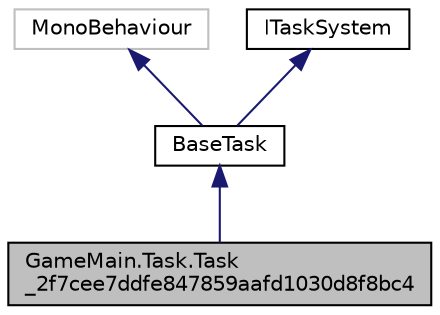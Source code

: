 digraph "GameMain.Task.Task_2f7cee7ddfe847859aafd1030d8f8bc4"
{
 // LATEX_PDF_SIZE
  edge [fontname="Helvetica",fontsize="10",labelfontname="Helvetica",labelfontsize="10"];
  node [fontname="Helvetica",fontsize="10",shape=record];
  Node1 [label="GameMain.Task.Task\l_2f7cee7ddfe847859aafd1030d8f8bc4",height=0.2,width=0.4,color="black", fillcolor="grey75", style="filled", fontcolor="black",tooltip=" "];
  Node2 -> Node1 [dir="back",color="midnightblue",fontsize="10",style="solid",fontname="Helvetica"];
  Node2 [label="BaseTask",height=0.2,width=0.4,color="black", fillcolor="white", style="filled",URL="$classModule_1_1Task_1_1BaseTask.html",tooltip="全てのタスクのベースクラス"];
  Node3 -> Node2 [dir="back",color="midnightblue",fontsize="10",style="solid",fontname="Helvetica"];
  Node3 [label="MonoBehaviour",height=0.2,width=0.4,color="grey75", fillcolor="white", style="filled",tooltip=" "];
  Node4 -> Node2 [dir="back",color="midnightblue",fontsize="10",style="solid",fontname="Helvetica"];
  Node4 [label="ITaskSystem",height=0.2,width=0.4,color="black", fillcolor="white", style="filled",URL="$interfaceModule_1_1Task_1_1ITaskSystem.html",tooltip="タスクにゲームループを適用するインターフェース"];
}
